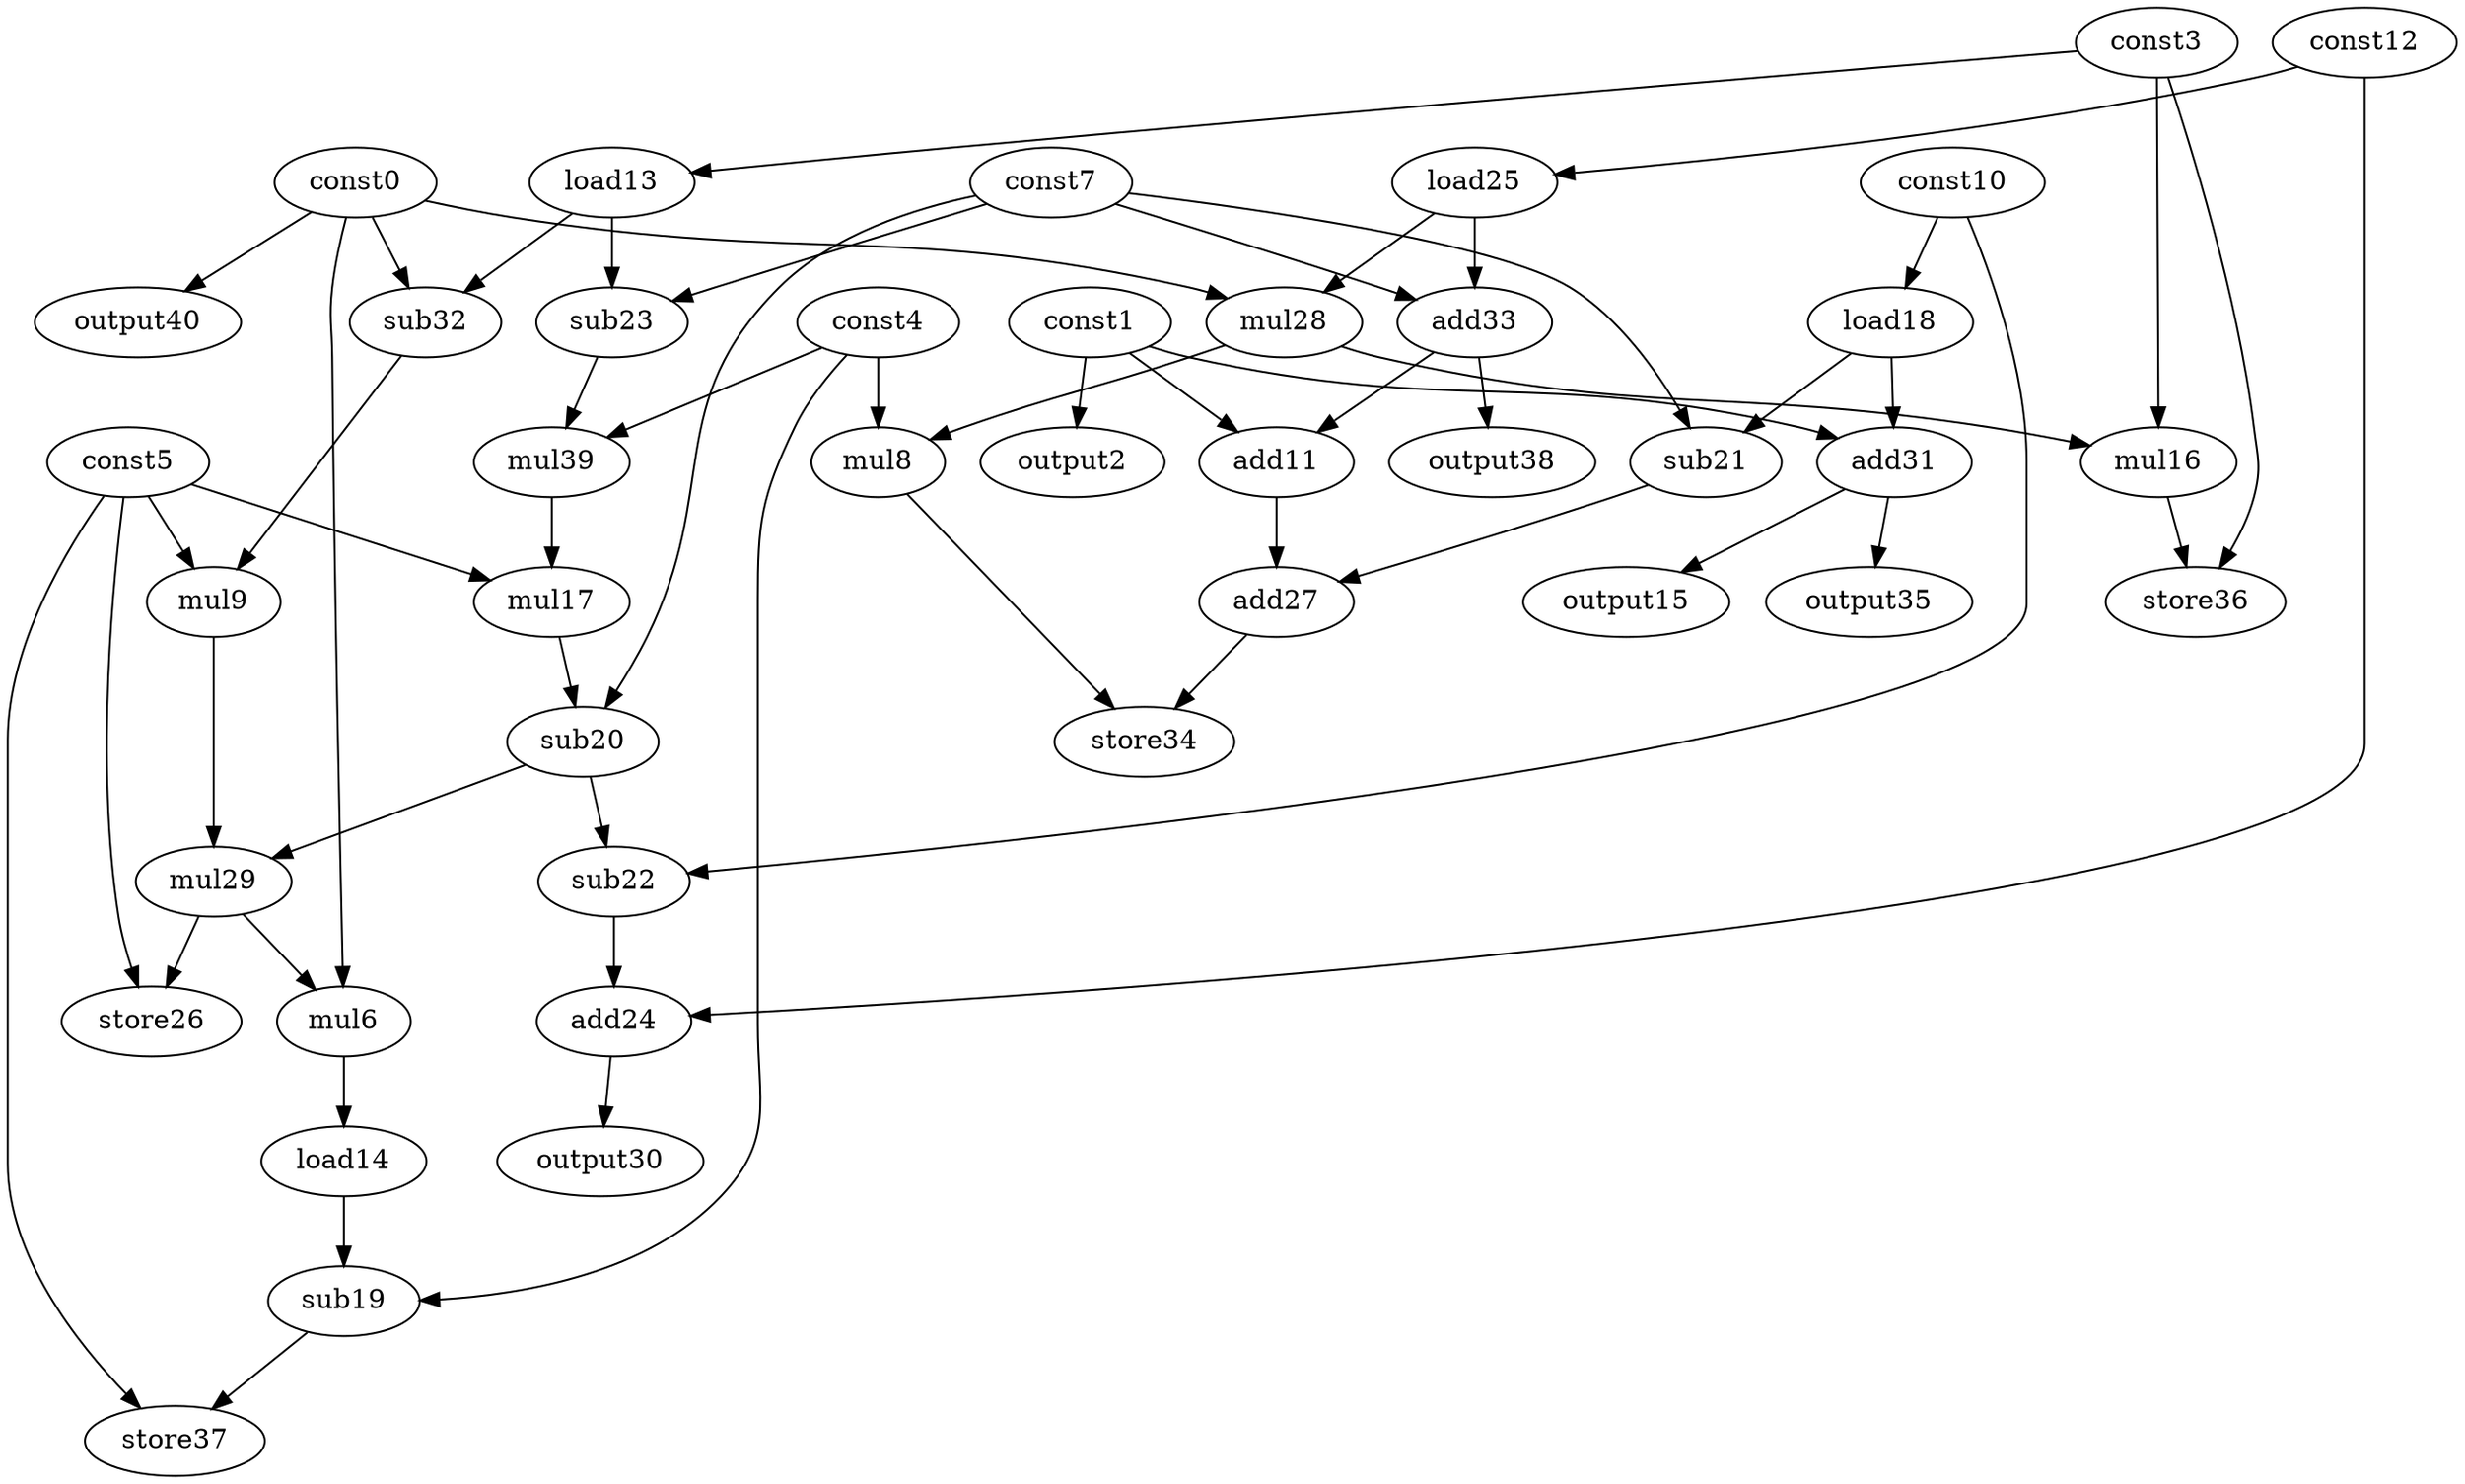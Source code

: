 digraph G { 
const0[opcode=const]; 
const1[opcode=const]; 
output2[opcode=output]; 
const3[opcode=const]; 
const4[opcode=const]; 
const5[opcode=const]; 
mul6[opcode=mul]; 
const7[opcode=const]; 
mul8[opcode=mul]; 
mul9[opcode=mul]; 
const10[opcode=const]; 
add11[opcode=add]; 
const12[opcode=const]; 
load13[opcode=load]; 
load14[opcode=load]; 
output15[opcode=output]; 
mul16[opcode=mul]; 
mul17[opcode=mul]; 
load18[opcode=load]; 
sub19[opcode=sub]; 
sub20[opcode=sub]; 
sub21[opcode=sub]; 
sub22[opcode=sub]; 
sub23[opcode=sub]; 
add24[opcode=add]; 
load25[opcode=load]; 
store26[opcode=store]; 
add27[opcode=add]; 
mul28[opcode=mul]; 
mul29[opcode=mul]; 
output30[opcode=output]; 
add31[opcode=add]; 
sub32[opcode=sub]; 
add33[opcode=add]; 
store34[opcode=store]; 
output35[opcode=output]; 
store36[opcode=store]; 
store37[opcode=store]; 
output38[opcode=output]; 
mul39[opcode=mul]; 
output40[opcode=output]; 
const1->output2[operand=0];
const3->load13[operand=0];
const10->load18[operand=0];
const12->load25[operand=0];
const0->output40[operand=0];
load18->sub21[operand=0];
const7->sub21[operand=1];
load13->sub23[operand=0];
const7->sub23[operand=1];
const0->mul28[operand=0];
load25->mul28[operand=1];
const1->add31[operand=0];
load18->add31[operand=1];
const0->sub32[operand=0];
load13->sub32[operand=1];
load25->add33[operand=0];
const7->add33[operand=1];
const4->mul8[operand=0];
mul28->mul8[operand=1];
sub32->mul9[operand=0];
const5->mul9[operand=1];
const1->add11[operand=0];
add33->add11[operand=1];
add31->output15[operand=0];
const3->mul16[operand=0];
mul28->mul16[operand=1];
add31->output35[operand=0];
add33->output38[operand=0];
const4->mul39[operand=0];
sub23->mul39[operand=1];
const5->mul17[operand=0];
mul39->mul17[operand=1];
add11->add27[operand=0];
sub21->add27[operand=1];
mul16->store36[operand=0];
const3->store36[operand=1];
mul17->sub20[operand=0];
const7->sub20[operand=1];
mul8->store34[operand=0];
add27->store34[operand=1];
const10->sub22[operand=0];
sub20->sub22[operand=1];
mul9->mul29[operand=0];
sub20->mul29[operand=1];
const0->mul6[operand=0];
mul29->mul6[operand=1];
const12->add24[operand=0];
sub22->add24[operand=1];
const5->store26[operand=0];
mul29->store26[operand=1];
mul6->load14[operand=0];
add24->output30[operand=0];
const4->sub19[operand=0];
load14->sub19[operand=1];
sub19->store37[operand=0];
const5->store37[operand=1];
}
